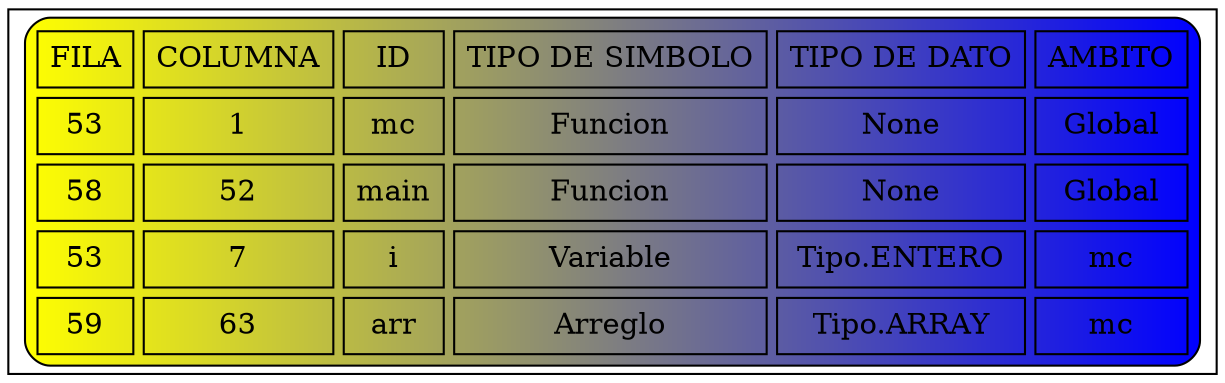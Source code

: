 digraph G{
node [shape=record];
a0 [label=<<TABLE border="1" cellspacing="5" cellpadding="5" style="rounded" bgcolor="yellow:blue">
"<TR><TD>FILA</TD><TD>COLUMNA</TD><TD>ID</TD><TD>TIPO DE SIMBOLO</TD><TD>TIPO DE DATO</TD><TD>AMBITO</TD></TR>
<TR><TD>53</TD><TD>1</TD><TD>mc</TD><TD>Funcion</TD><TD>None</TD><TD>Global</TD></TR>
<TR><TD>58</TD><TD>52</TD><TD>main</TD><TD>Funcion</TD><TD>None</TD><TD>Global</TD></TR>
<TR><TD>53</TD><TD>7</TD><TD>i</TD><TD>Variable</TD><TD>Tipo.ENTERO</TD><TD>mc</TD></TR>
<TR><TD>59</TD><TD>63</TD><TD>arr</TD><TD>Arreglo</TD><TD>Tipo.ARRAY</TD><TD>mc</TD></TR>
</TABLE>>];
}